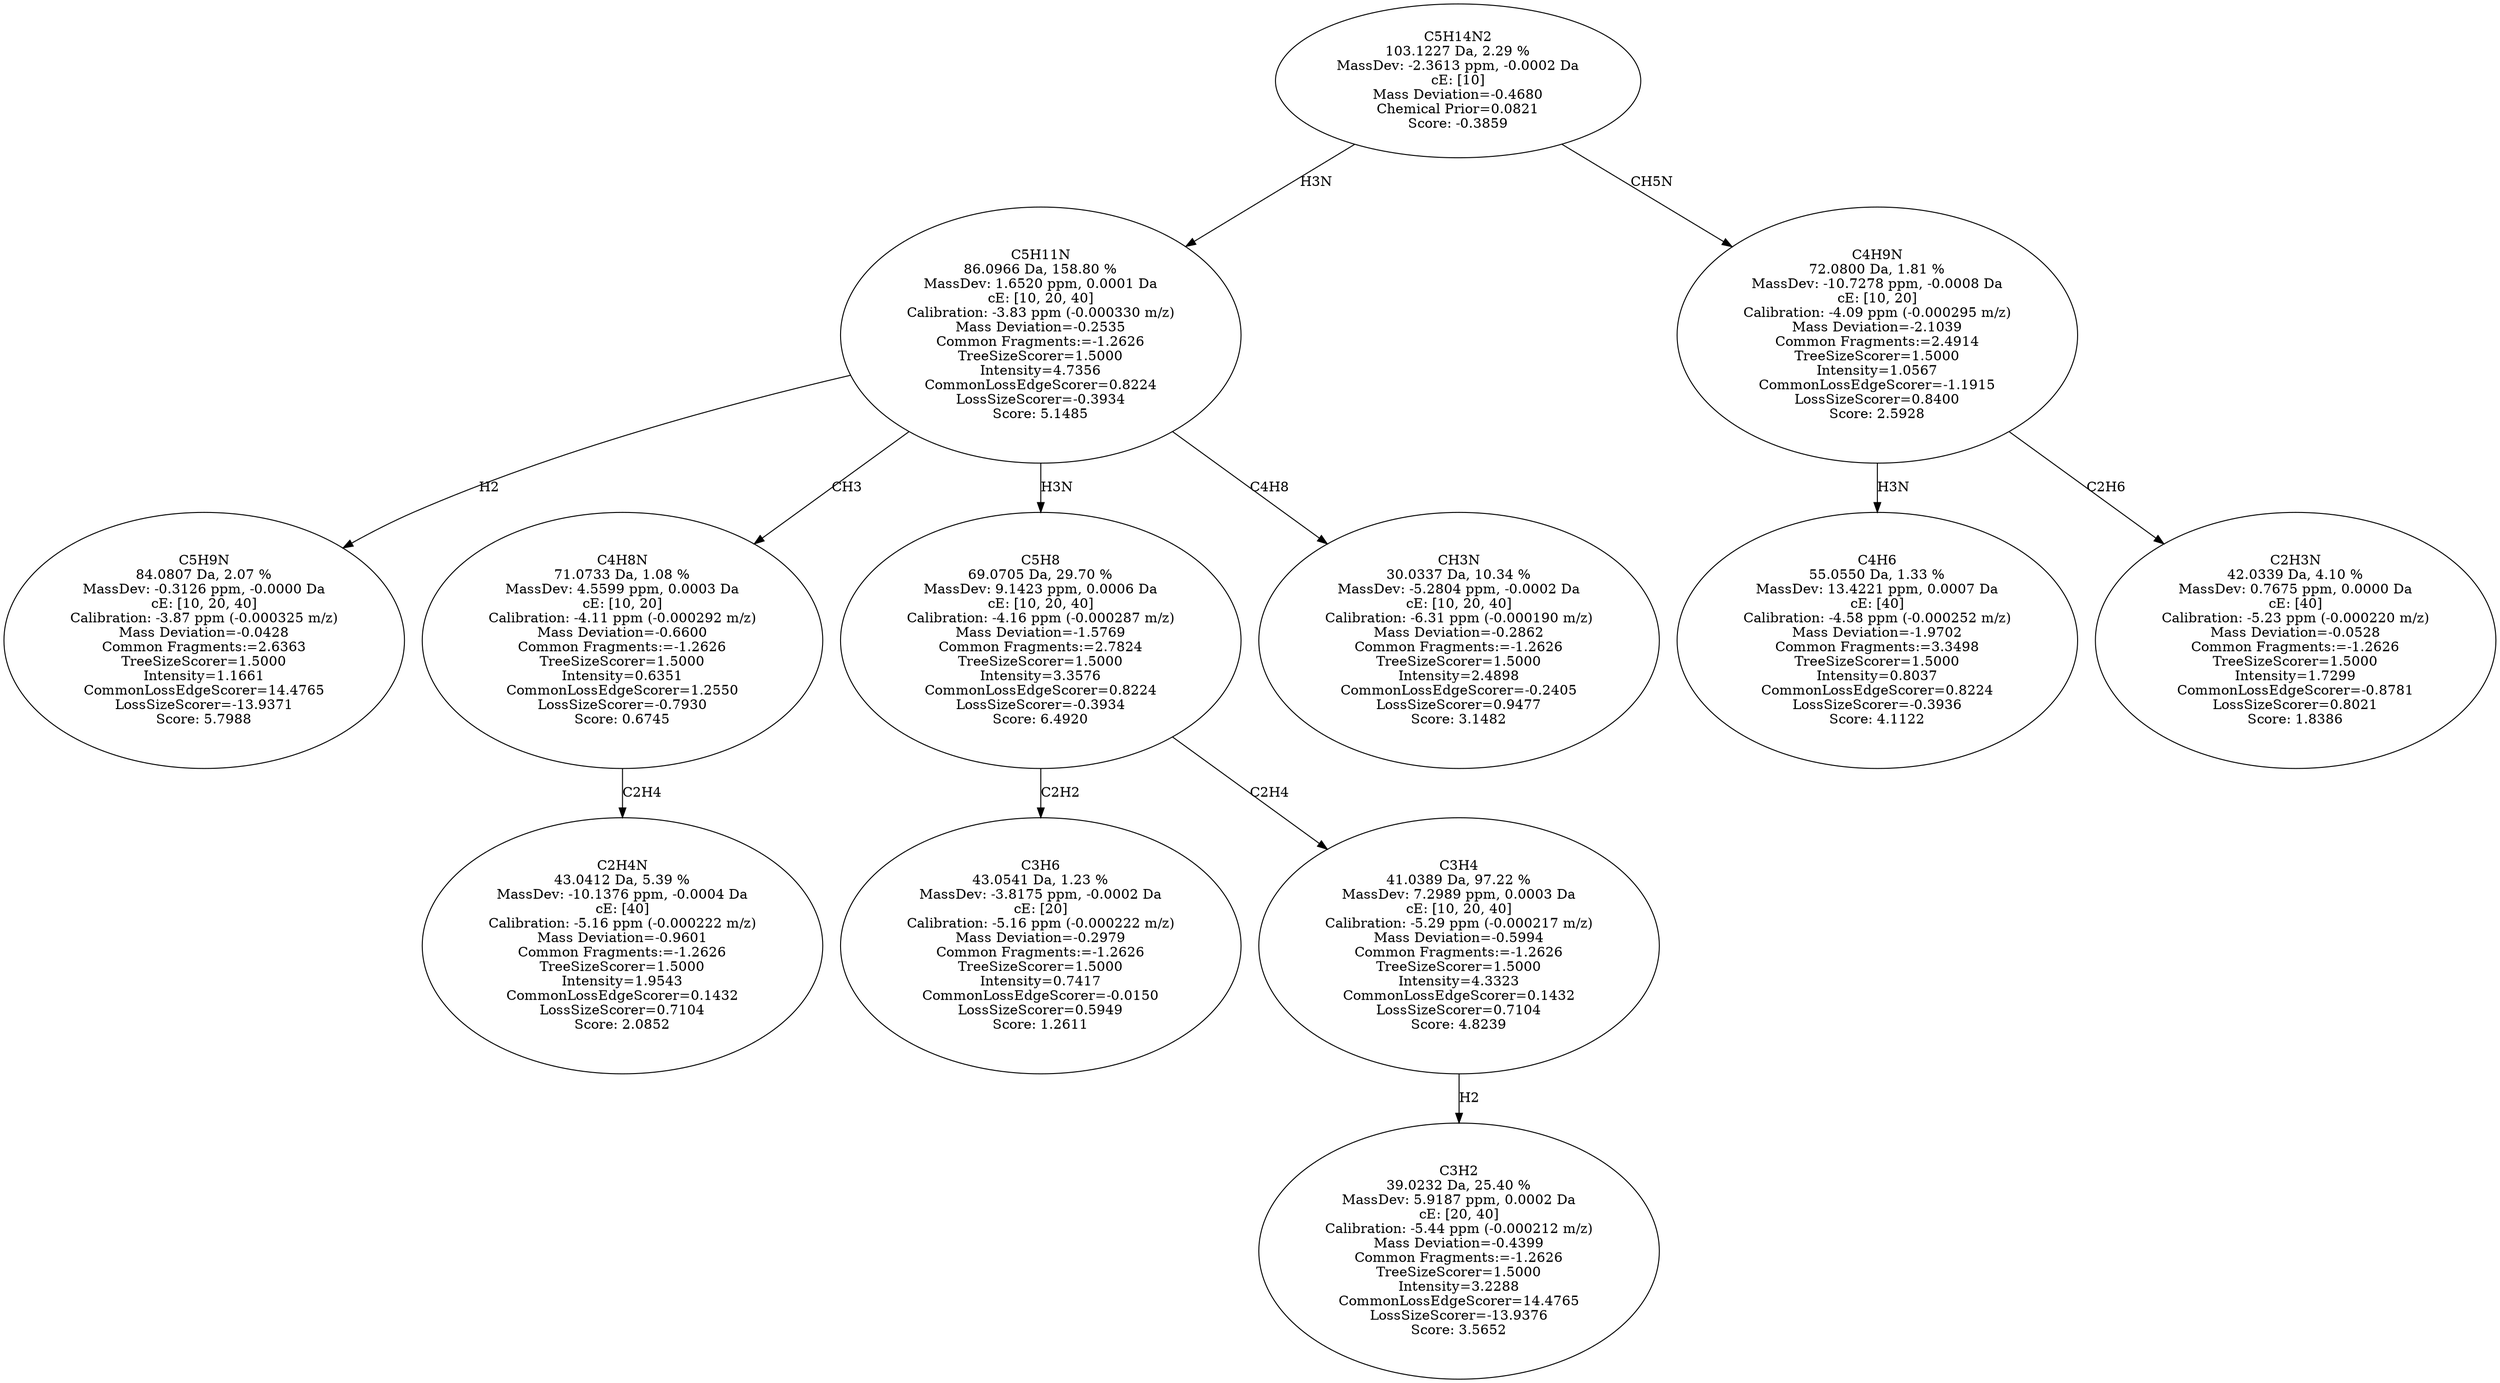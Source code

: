 strict digraph {
v1 [label="C5H9N\n84.0807 Da, 2.07 %\nMassDev: -0.3126 ppm, -0.0000 Da\ncE: [10, 20, 40]\nCalibration: -3.87 ppm (-0.000325 m/z)\nMass Deviation=-0.0428\nCommon Fragments:=2.6363\nTreeSizeScorer=1.5000\nIntensity=1.1661\nCommonLossEdgeScorer=14.4765\nLossSizeScorer=-13.9371\nScore: 5.7988"];
v2 [label="C2H4N\n43.0412 Da, 5.39 %\nMassDev: -10.1376 ppm, -0.0004 Da\ncE: [40]\nCalibration: -5.16 ppm (-0.000222 m/z)\nMass Deviation=-0.9601\nCommon Fragments:=-1.2626\nTreeSizeScorer=1.5000\nIntensity=1.9543\nCommonLossEdgeScorer=0.1432\nLossSizeScorer=0.7104\nScore: 2.0852"];
v3 [label="C4H8N\n71.0733 Da, 1.08 %\nMassDev: 4.5599 ppm, 0.0003 Da\ncE: [10, 20]\nCalibration: -4.11 ppm (-0.000292 m/z)\nMass Deviation=-0.6600\nCommon Fragments:=-1.2626\nTreeSizeScorer=1.5000\nIntensity=0.6351\nCommonLossEdgeScorer=1.2550\nLossSizeScorer=-0.7930\nScore: 0.6745"];
v4 [label="C3H6\n43.0541 Da, 1.23 %\nMassDev: -3.8175 ppm, -0.0002 Da\ncE: [20]\nCalibration: -5.16 ppm (-0.000222 m/z)\nMass Deviation=-0.2979\nCommon Fragments:=-1.2626\nTreeSizeScorer=1.5000\nIntensity=0.7417\nCommonLossEdgeScorer=-0.0150\nLossSizeScorer=0.5949\nScore: 1.2611"];
v5 [label="C3H2\n39.0232 Da, 25.40 %\nMassDev: 5.9187 ppm, 0.0002 Da\ncE: [20, 40]\nCalibration: -5.44 ppm (-0.000212 m/z)\nMass Deviation=-0.4399\nCommon Fragments:=-1.2626\nTreeSizeScorer=1.5000\nIntensity=3.2288\nCommonLossEdgeScorer=14.4765\nLossSizeScorer=-13.9376\nScore: 3.5652"];
v6 [label="C3H4\n41.0389 Da, 97.22 %\nMassDev: 7.2989 ppm, 0.0003 Da\ncE: [10, 20, 40]\nCalibration: -5.29 ppm (-0.000217 m/z)\nMass Deviation=-0.5994\nCommon Fragments:=-1.2626\nTreeSizeScorer=1.5000\nIntensity=4.3323\nCommonLossEdgeScorer=0.1432\nLossSizeScorer=0.7104\nScore: 4.8239"];
v7 [label="C5H8\n69.0705 Da, 29.70 %\nMassDev: 9.1423 ppm, 0.0006 Da\ncE: [10, 20, 40]\nCalibration: -4.16 ppm (-0.000287 m/z)\nMass Deviation=-1.5769\nCommon Fragments:=2.7824\nTreeSizeScorer=1.5000\nIntensity=3.3576\nCommonLossEdgeScorer=0.8224\nLossSizeScorer=-0.3934\nScore: 6.4920"];
v8 [label="CH3N\n30.0337 Da, 10.34 %\nMassDev: -5.2804 ppm, -0.0002 Da\ncE: [10, 20, 40]\nCalibration: -6.31 ppm (-0.000190 m/z)\nMass Deviation=-0.2862\nCommon Fragments:=-1.2626\nTreeSizeScorer=1.5000\nIntensity=2.4898\nCommonLossEdgeScorer=-0.2405\nLossSizeScorer=0.9477\nScore: 3.1482"];
v9 [label="C5H11N\n86.0966 Da, 158.80 %\nMassDev: 1.6520 ppm, 0.0001 Da\ncE: [10, 20, 40]\nCalibration: -3.83 ppm (-0.000330 m/z)\nMass Deviation=-0.2535\nCommon Fragments:=-1.2626\nTreeSizeScorer=1.5000\nIntensity=4.7356\nCommonLossEdgeScorer=0.8224\nLossSizeScorer=-0.3934\nScore: 5.1485"];
v10 [label="C4H6\n55.0550 Da, 1.33 %\nMassDev: 13.4221 ppm, 0.0007 Da\ncE: [40]\nCalibration: -4.58 ppm (-0.000252 m/z)\nMass Deviation=-1.9702\nCommon Fragments:=3.3498\nTreeSizeScorer=1.5000\nIntensity=0.8037\nCommonLossEdgeScorer=0.8224\nLossSizeScorer=-0.3936\nScore: 4.1122"];
v11 [label="C2H3N\n42.0339 Da, 4.10 %\nMassDev: 0.7675 ppm, 0.0000 Da\ncE: [40]\nCalibration: -5.23 ppm (-0.000220 m/z)\nMass Deviation=-0.0528\nCommon Fragments:=-1.2626\nTreeSizeScorer=1.5000\nIntensity=1.7299\nCommonLossEdgeScorer=-0.8781\nLossSizeScorer=0.8021\nScore: 1.8386"];
v12 [label="C4H9N\n72.0800 Da, 1.81 %\nMassDev: -10.7278 ppm, -0.0008 Da\ncE: [10, 20]\nCalibration: -4.09 ppm (-0.000295 m/z)\nMass Deviation=-2.1039\nCommon Fragments:=2.4914\nTreeSizeScorer=1.5000\nIntensity=1.0567\nCommonLossEdgeScorer=-1.1915\nLossSizeScorer=0.8400\nScore: 2.5928"];
v13 [label="C5H14N2\n103.1227 Da, 2.29 %\nMassDev: -2.3613 ppm, -0.0002 Da\ncE: [10]\nMass Deviation=-0.4680\nChemical Prior=0.0821\nScore: -0.3859"];
v9 -> v1 [label="H2"];
v3 -> v2 [label="C2H4"];
v9 -> v3 [label="CH3"];
v7 -> v4 [label="C2H2"];
v6 -> v5 [label="H2"];
v7 -> v6 [label="C2H4"];
v9 -> v7 [label="H3N"];
v9 -> v8 [label="C4H8"];
v13 -> v9 [label="H3N"];
v12 -> v10 [label="H3N"];
v12 -> v11 [label="C2H6"];
v13 -> v12 [label="CH5N"];
}